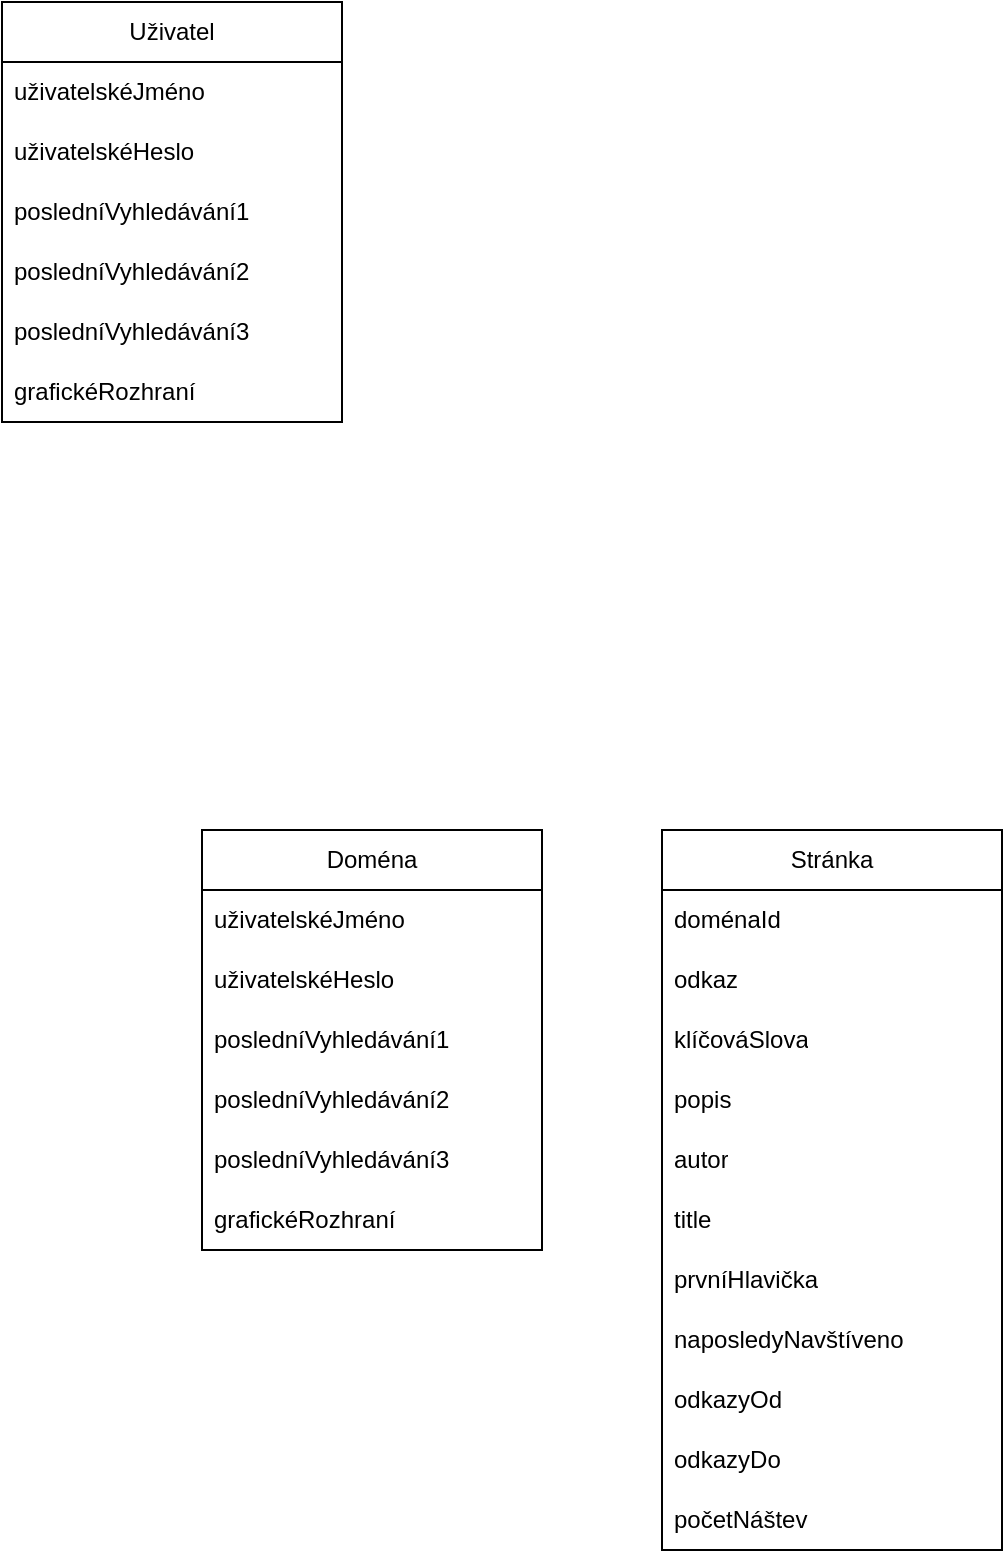 <mxfile version="26.0.7">
  <diagram name="Stránka-1" id="TbVszjNQ0tU1eJpcBCnH">
    <mxGraphModel dx="2512" dy="1355" grid="1" gridSize="10" guides="1" tooltips="1" connect="1" arrows="1" fold="1" page="1" pageScale="1" pageWidth="827" pageHeight="1169" math="0" shadow="0">
      <root>
        <mxCell id="0" />
        <mxCell id="1" parent="0" />
        <mxCell id="15-5PKEZ7GnAiAkTuUsd-2" value="Uživatel" style="swimlane;fontStyle=0;childLayout=stackLayout;horizontal=1;startSize=30;horizontalStack=0;resizeParent=1;resizeParentMax=0;resizeLast=0;collapsible=1;marginBottom=0;whiteSpace=wrap;html=1;" vertex="1" parent="1">
          <mxGeometry x="-1540" y="170" width="170" height="210" as="geometry" />
        </mxCell>
        <mxCell id="15-5PKEZ7GnAiAkTuUsd-3" value="uživatelskéJméno" style="text;strokeColor=none;fillColor=none;align=left;verticalAlign=middle;spacingLeft=4;spacingRight=4;overflow=hidden;points=[[0,0.5],[1,0.5]];portConstraint=eastwest;rotatable=0;whiteSpace=wrap;html=1;" vertex="1" parent="15-5PKEZ7GnAiAkTuUsd-2">
          <mxGeometry y="30" width="170" height="30" as="geometry" />
        </mxCell>
        <mxCell id="15-5PKEZ7GnAiAkTuUsd-4" value="uživatelskéHeslo" style="text;strokeColor=none;fillColor=none;align=left;verticalAlign=middle;spacingLeft=4;spacingRight=4;overflow=hidden;points=[[0,0.5],[1,0.5]];portConstraint=eastwest;rotatable=0;whiteSpace=wrap;html=1;" vertex="1" parent="15-5PKEZ7GnAiAkTuUsd-2">
          <mxGeometry y="60" width="170" height="30" as="geometry" />
        </mxCell>
        <mxCell id="15-5PKEZ7GnAiAkTuUsd-5" value="&lt;div&gt;posledníVyhledávání1&lt;/div&gt;" style="text;strokeColor=none;fillColor=none;align=left;verticalAlign=middle;spacingLeft=4;spacingRight=4;overflow=hidden;points=[[0,0.5],[1,0.5]];portConstraint=eastwest;rotatable=0;whiteSpace=wrap;html=1;" vertex="1" parent="15-5PKEZ7GnAiAkTuUsd-2">
          <mxGeometry y="90" width="170" height="30" as="geometry" />
        </mxCell>
        <mxCell id="15-5PKEZ7GnAiAkTuUsd-6" value="&lt;div&gt;posledníVyhledávání2&lt;/div&gt;" style="text;strokeColor=none;fillColor=none;align=left;verticalAlign=middle;spacingLeft=4;spacingRight=4;overflow=hidden;points=[[0,0.5],[1,0.5]];portConstraint=eastwest;rotatable=0;whiteSpace=wrap;html=1;" vertex="1" parent="15-5PKEZ7GnAiAkTuUsd-2">
          <mxGeometry y="120" width="170" height="30" as="geometry" />
        </mxCell>
        <mxCell id="15-5PKEZ7GnAiAkTuUsd-7" value="&lt;div&gt;posledníVyhledávání3&lt;/div&gt;" style="text;strokeColor=none;fillColor=none;align=left;verticalAlign=middle;spacingLeft=4;spacingRight=4;overflow=hidden;points=[[0,0.5],[1,0.5]];portConstraint=eastwest;rotatable=0;whiteSpace=wrap;html=1;" vertex="1" parent="15-5PKEZ7GnAiAkTuUsd-2">
          <mxGeometry y="150" width="170" height="30" as="geometry" />
        </mxCell>
        <mxCell id="15-5PKEZ7GnAiAkTuUsd-8" value="&lt;div&gt;grafickéRozhraní&lt;br&gt;&lt;/div&gt;" style="text;strokeColor=none;fillColor=none;align=left;verticalAlign=middle;spacingLeft=4;spacingRight=4;overflow=hidden;points=[[0,0.5],[1,0.5]];portConstraint=eastwest;rotatable=0;whiteSpace=wrap;html=1;" vertex="1" parent="15-5PKEZ7GnAiAkTuUsd-2">
          <mxGeometry y="180" width="170" height="30" as="geometry" />
        </mxCell>
        <mxCell id="15-5PKEZ7GnAiAkTuUsd-29" value="Doména" style="swimlane;fontStyle=0;childLayout=stackLayout;horizontal=1;startSize=30;horizontalStack=0;resizeParent=1;resizeParentMax=0;resizeLast=0;collapsible=1;marginBottom=0;whiteSpace=wrap;html=1;" vertex="1" parent="1">
          <mxGeometry x="-1440" y="584" width="170" height="210" as="geometry" />
        </mxCell>
        <mxCell id="15-5PKEZ7GnAiAkTuUsd-30" value="uživatelskéJméno" style="text;strokeColor=none;fillColor=none;align=left;verticalAlign=middle;spacingLeft=4;spacingRight=4;overflow=hidden;points=[[0,0.5],[1,0.5]];portConstraint=eastwest;rotatable=0;whiteSpace=wrap;html=1;" vertex="1" parent="15-5PKEZ7GnAiAkTuUsd-29">
          <mxGeometry y="30" width="170" height="30" as="geometry" />
        </mxCell>
        <mxCell id="15-5PKEZ7GnAiAkTuUsd-31" value="uživatelskéHeslo" style="text;strokeColor=none;fillColor=none;align=left;verticalAlign=middle;spacingLeft=4;spacingRight=4;overflow=hidden;points=[[0,0.5],[1,0.5]];portConstraint=eastwest;rotatable=0;whiteSpace=wrap;html=1;" vertex="1" parent="15-5PKEZ7GnAiAkTuUsd-29">
          <mxGeometry y="60" width="170" height="30" as="geometry" />
        </mxCell>
        <mxCell id="15-5PKEZ7GnAiAkTuUsd-32" value="&lt;div&gt;posledníVyhledávání1&lt;/div&gt;" style="text;strokeColor=none;fillColor=none;align=left;verticalAlign=middle;spacingLeft=4;spacingRight=4;overflow=hidden;points=[[0,0.5],[1,0.5]];portConstraint=eastwest;rotatable=0;whiteSpace=wrap;html=1;" vertex="1" parent="15-5PKEZ7GnAiAkTuUsd-29">
          <mxGeometry y="90" width="170" height="30" as="geometry" />
        </mxCell>
        <mxCell id="15-5PKEZ7GnAiAkTuUsd-33" value="&lt;div&gt;posledníVyhledávání2&lt;/div&gt;" style="text;strokeColor=none;fillColor=none;align=left;verticalAlign=middle;spacingLeft=4;spacingRight=4;overflow=hidden;points=[[0,0.5],[1,0.5]];portConstraint=eastwest;rotatable=0;whiteSpace=wrap;html=1;" vertex="1" parent="15-5PKEZ7GnAiAkTuUsd-29">
          <mxGeometry y="120" width="170" height="30" as="geometry" />
        </mxCell>
        <mxCell id="15-5PKEZ7GnAiAkTuUsd-34" value="&lt;div&gt;posledníVyhledávání3&lt;/div&gt;" style="text;strokeColor=none;fillColor=none;align=left;verticalAlign=middle;spacingLeft=4;spacingRight=4;overflow=hidden;points=[[0,0.5],[1,0.5]];portConstraint=eastwest;rotatable=0;whiteSpace=wrap;html=1;" vertex="1" parent="15-5PKEZ7GnAiAkTuUsd-29">
          <mxGeometry y="150" width="170" height="30" as="geometry" />
        </mxCell>
        <mxCell id="15-5PKEZ7GnAiAkTuUsd-35" value="&lt;div&gt;grafickéRozhraní&lt;br&gt;&lt;/div&gt;" style="text;strokeColor=none;fillColor=none;align=left;verticalAlign=middle;spacingLeft=4;spacingRight=4;overflow=hidden;points=[[0,0.5],[1,0.5]];portConstraint=eastwest;rotatable=0;whiteSpace=wrap;html=1;" vertex="1" parent="15-5PKEZ7GnAiAkTuUsd-29">
          <mxGeometry y="180" width="170" height="30" as="geometry" />
        </mxCell>
        <mxCell id="15-5PKEZ7GnAiAkTuUsd-36" value="Stránka" style="swimlane;fontStyle=0;childLayout=stackLayout;horizontal=1;startSize=30;horizontalStack=0;resizeParent=1;resizeParentMax=0;resizeLast=0;collapsible=1;marginBottom=0;whiteSpace=wrap;html=1;" vertex="1" parent="1">
          <mxGeometry x="-1210" y="584" width="170" height="360" as="geometry" />
        </mxCell>
        <mxCell id="15-5PKEZ7GnAiAkTuUsd-37" value="doménaId" style="text;strokeColor=none;fillColor=none;align=left;verticalAlign=middle;spacingLeft=4;spacingRight=4;overflow=hidden;points=[[0,0.5],[1,0.5]];portConstraint=eastwest;rotatable=0;whiteSpace=wrap;html=1;" vertex="1" parent="15-5PKEZ7GnAiAkTuUsd-36">
          <mxGeometry y="30" width="170" height="30" as="geometry" />
        </mxCell>
        <mxCell id="15-5PKEZ7GnAiAkTuUsd-38" value="odkaz" style="text;strokeColor=none;fillColor=none;align=left;verticalAlign=middle;spacingLeft=4;spacingRight=4;overflow=hidden;points=[[0,0.5],[1,0.5]];portConstraint=eastwest;rotatable=0;whiteSpace=wrap;html=1;" vertex="1" parent="15-5PKEZ7GnAiAkTuUsd-36">
          <mxGeometry y="60" width="170" height="30" as="geometry" />
        </mxCell>
        <mxCell id="15-5PKEZ7GnAiAkTuUsd-39" value="klíčováSlova" style="text;strokeColor=none;fillColor=none;align=left;verticalAlign=middle;spacingLeft=4;spacingRight=4;overflow=hidden;points=[[0,0.5],[1,0.5]];portConstraint=eastwest;rotatable=0;whiteSpace=wrap;html=1;" vertex="1" parent="15-5PKEZ7GnAiAkTuUsd-36">
          <mxGeometry y="90" width="170" height="30" as="geometry" />
        </mxCell>
        <mxCell id="15-5PKEZ7GnAiAkTuUsd-40" value="popis" style="text;strokeColor=none;fillColor=none;align=left;verticalAlign=middle;spacingLeft=4;spacingRight=4;overflow=hidden;points=[[0,0.5],[1,0.5]];portConstraint=eastwest;rotatable=0;whiteSpace=wrap;html=1;" vertex="1" parent="15-5PKEZ7GnAiAkTuUsd-36">
          <mxGeometry y="120" width="170" height="30" as="geometry" />
        </mxCell>
        <mxCell id="15-5PKEZ7GnAiAkTuUsd-41" value="autor" style="text;strokeColor=none;fillColor=none;align=left;verticalAlign=middle;spacingLeft=4;spacingRight=4;overflow=hidden;points=[[0,0.5],[1,0.5]];portConstraint=eastwest;rotatable=0;whiteSpace=wrap;html=1;" vertex="1" parent="15-5PKEZ7GnAiAkTuUsd-36">
          <mxGeometry y="150" width="170" height="30" as="geometry" />
        </mxCell>
        <mxCell id="15-5PKEZ7GnAiAkTuUsd-42" value="title" style="text;strokeColor=none;fillColor=none;align=left;verticalAlign=middle;spacingLeft=4;spacingRight=4;overflow=hidden;points=[[0,0.5],[1,0.5]];portConstraint=eastwest;rotatable=0;whiteSpace=wrap;html=1;" vertex="1" parent="15-5PKEZ7GnAiAkTuUsd-36">
          <mxGeometry y="180" width="170" height="30" as="geometry" />
        </mxCell>
        <mxCell id="15-5PKEZ7GnAiAkTuUsd-43" value="prvníHlavička" style="text;strokeColor=none;fillColor=none;align=left;verticalAlign=middle;spacingLeft=4;spacingRight=4;overflow=hidden;points=[[0,0.5],[1,0.5]];portConstraint=eastwest;rotatable=0;whiteSpace=wrap;html=1;" vertex="1" parent="15-5PKEZ7GnAiAkTuUsd-36">
          <mxGeometry y="210" width="170" height="30" as="geometry" />
        </mxCell>
        <mxCell id="15-5PKEZ7GnAiAkTuUsd-60" value="naposledyNavštíveno" style="text;strokeColor=none;fillColor=none;align=left;verticalAlign=middle;spacingLeft=4;spacingRight=4;overflow=hidden;points=[[0,0.5],[1,0.5]];portConstraint=eastwest;rotatable=0;whiteSpace=wrap;html=1;" vertex="1" parent="15-5PKEZ7GnAiAkTuUsd-36">
          <mxGeometry y="240" width="170" height="30" as="geometry" />
        </mxCell>
        <mxCell id="15-5PKEZ7GnAiAkTuUsd-61" value="odkazyOd" style="text;strokeColor=none;fillColor=none;align=left;verticalAlign=middle;spacingLeft=4;spacingRight=4;overflow=hidden;points=[[0,0.5],[1,0.5]];portConstraint=eastwest;rotatable=0;whiteSpace=wrap;html=1;" vertex="1" parent="15-5PKEZ7GnAiAkTuUsd-36">
          <mxGeometry y="270" width="170" height="30" as="geometry" />
        </mxCell>
        <mxCell id="15-5PKEZ7GnAiAkTuUsd-62" value="odkazyDo" style="text;strokeColor=none;fillColor=none;align=left;verticalAlign=middle;spacingLeft=4;spacingRight=4;overflow=hidden;points=[[0,0.5],[1,0.5]];portConstraint=eastwest;rotatable=0;whiteSpace=wrap;html=1;" vertex="1" parent="15-5PKEZ7GnAiAkTuUsd-36">
          <mxGeometry y="300" width="170" height="30" as="geometry" />
        </mxCell>
        <mxCell id="15-5PKEZ7GnAiAkTuUsd-63" value="početNáštev" style="text;strokeColor=none;fillColor=none;align=left;verticalAlign=middle;spacingLeft=4;spacingRight=4;overflow=hidden;points=[[0,0.5],[1,0.5]];portConstraint=eastwest;rotatable=0;whiteSpace=wrap;html=1;" vertex="1" parent="15-5PKEZ7GnAiAkTuUsd-36">
          <mxGeometry y="330" width="170" height="30" as="geometry" />
        </mxCell>
      </root>
    </mxGraphModel>
  </diagram>
</mxfile>
